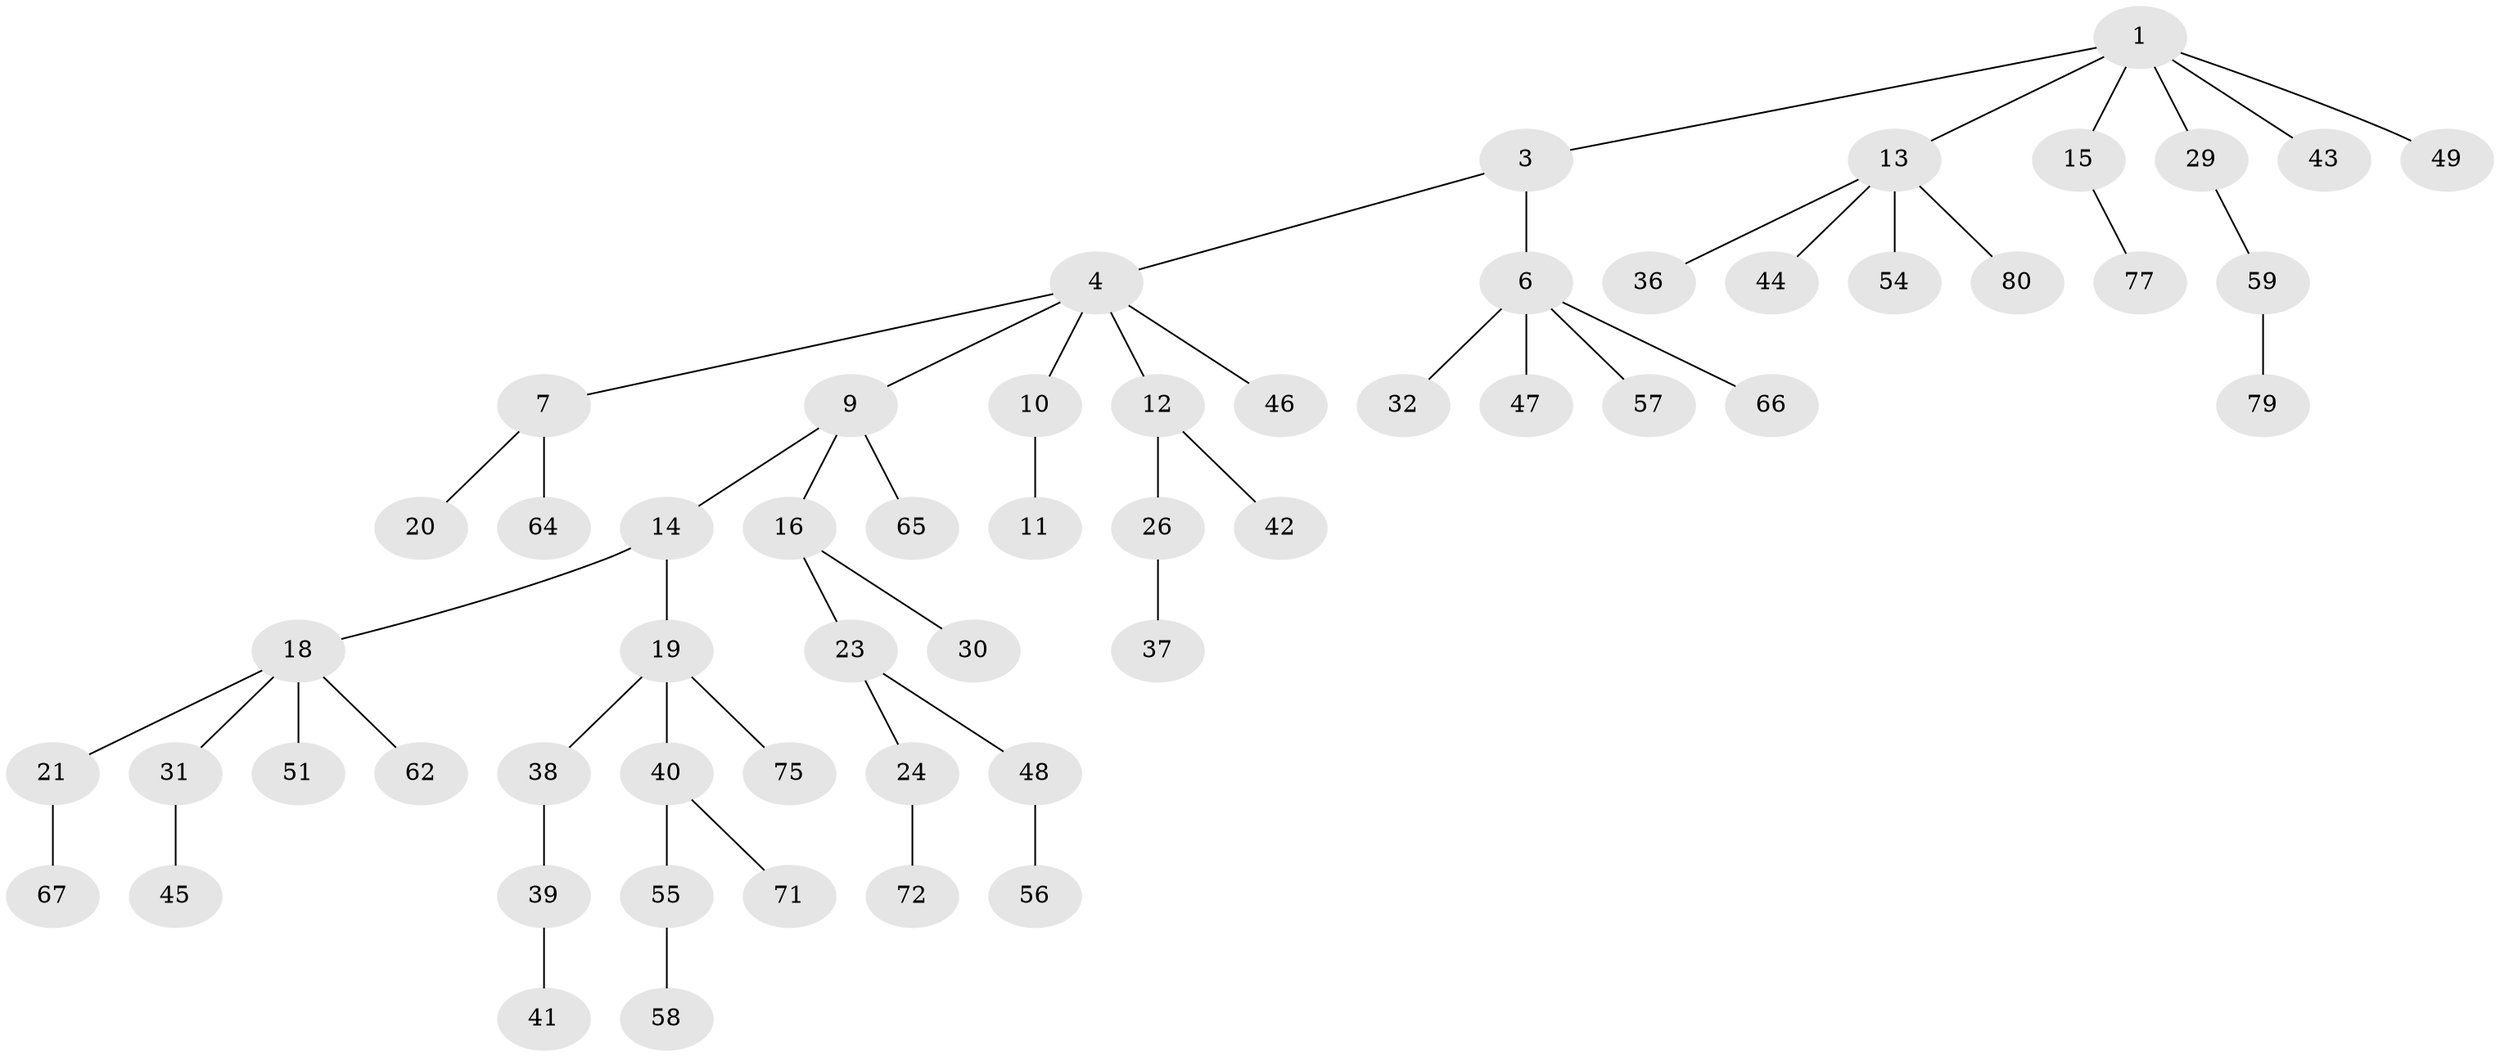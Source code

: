 // original degree distribution, {6: 0.012345679012345678, 2: 0.20987654320987653, 3: 0.12345679012345678, 5: 0.04938271604938271, 4: 0.08641975308641975, 1: 0.5185185185185185}
// Generated by graph-tools (version 1.1) at 2025/42/03/06/25 10:42:06]
// undirected, 56 vertices, 55 edges
graph export_dot {
graph [start="1"]
  node [color=gray90,style=filled];
  1 [super="+2"];
  3;
  4 [super="+5"];
  6 [super="+33"];
  7 [super="+8"];
  9;
  10 [super="+27"];
  11;
  12 [super="+28"];
  13 [super="+63"];
  14 [super="+25"];
  15 [super="+68"];
  16 [super="+17"];
  18 [super="+35"];
  19 [super="+76"];
  20 [super="+22"];
  21 [super="+70"];
  23;
  24 [super="+52"];
  26 [super="+50"];
  29;
  30;
  31;
  32 [super="+34"];
  36;
  37;
  38;
  39 [super="+74"];
  40 [super="+53"];
  41;
  42 [super="+60"];
  43;
  44;
  45 [super="+69"];
  46;
  47 [super="+81"];
  48 [super="+73"];
  49 [super="+78"];
  51;
  54;
  55 [super="+61"];
  56;
  57;
  58;
  59;
  62;
  64;
  65;
  66;
  67;
  71;
  72;
  75;
  77;
  79;
  80;
  1 -- 13;
  1 -- 15;
  1 -- 29;
  1 -- 43;
  1 -- 49;
  1 -- 3;
  3 -- 4;
  3 -- 6;
  4 -- 9;
  4 -- 10;
  4 -- 12;
  4 -- 46;
  4 -- 7;
  6 -- 32;
  6 -- 47;
  6 -- 57;
  6 -- 66;
  7 -- 20;
  7 -- 64;
  9 -- 14;
  9 -- 16;
  9 -- 65;
  10 -- 11;
  12 -- 26;
  12 -- 42;
  13 -- 36;
  13 -- 44;
  13 -- 54;
  13 -- 80;
  14 -- 18;
  14 -- 19;
  15 -- 77;
  16 -- 23;
  16 -- 30;
  18 -- 21;
  18 -- 31;
  18 -- 51;
  18 -- 62;
  19 -- 38;
  19 -- 40;
  19 -- 75;
  21 -- 67;
  23 -- 24;
  23 -- 48;
  24 -- 72;
  26 -- 37;
  29 -- 59;
  31 -- 45;
  38 -- 39;
  39 -- 41;
  40 -- 55;
  40 -- 71;
  48 -- 56;
  55 -- 58;
  59 -- 79;
}
